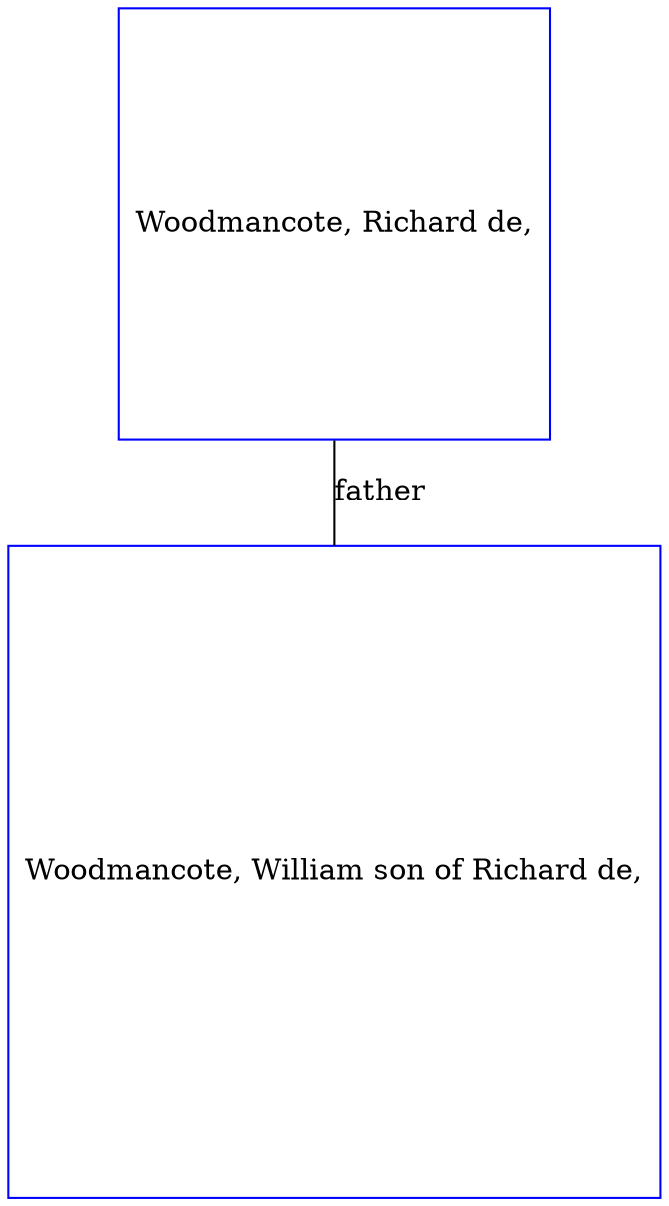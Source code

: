 digraph D {
    edge [dir=none];    node [shape=box];    "010128"   [label="Woodmancote, Richard de,", shape=box, regular=1, color="blue"] ;
"010127"   [label="Woodmancote, William son of Richard de,", shape=box, regular=1, color="blue"] ;
010128->010127 [label="father",arrowsize=0.0]; 
}